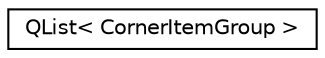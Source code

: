 digraph "类继承关系图"
{
  edge [fontname="Helvetica",fontsize="10",labelfontname="Helvetica",labelfontsize="10"];
  node [fontname="Helvetica",fontsize="10",shape=record];
  rankdir="LR";
  Node0 [label="QList\< CornerItemGroup \>",height=0.2,width=0.4,color="black", fillcolor="white", style="filled",URL="$class_q_list.html"];
}
